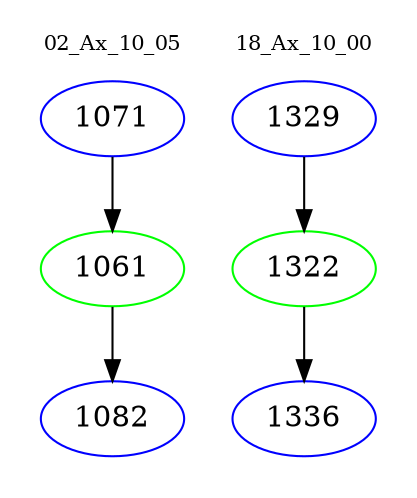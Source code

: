 digraph{
subgraph cluster_0 {
color = white
label = "02_Ax_10_05";
fontsize=10;
T0_1071 [label="1071", color="blue"]
T0_1071 -> T0_1061 [color="black"]
T0_1061 [label="1061", color="green"]
T0_1061 -> T0_1082 [color="black"]
T0_1082 [label="1082", color="blue"]
}
subgraph cluster_1 {
color = white
label = "18_Ax_10_00";
fontsize=10;
T1_1329 [label="1329", color="blue"]
T1_1329 -> T1_1322 [color="black"]
T1_1322 [label="1322", color="green"]
T1_1322 -> T1_1336 [color="black"]
T1_1336 [label="1336", color="blue"]
}
}
